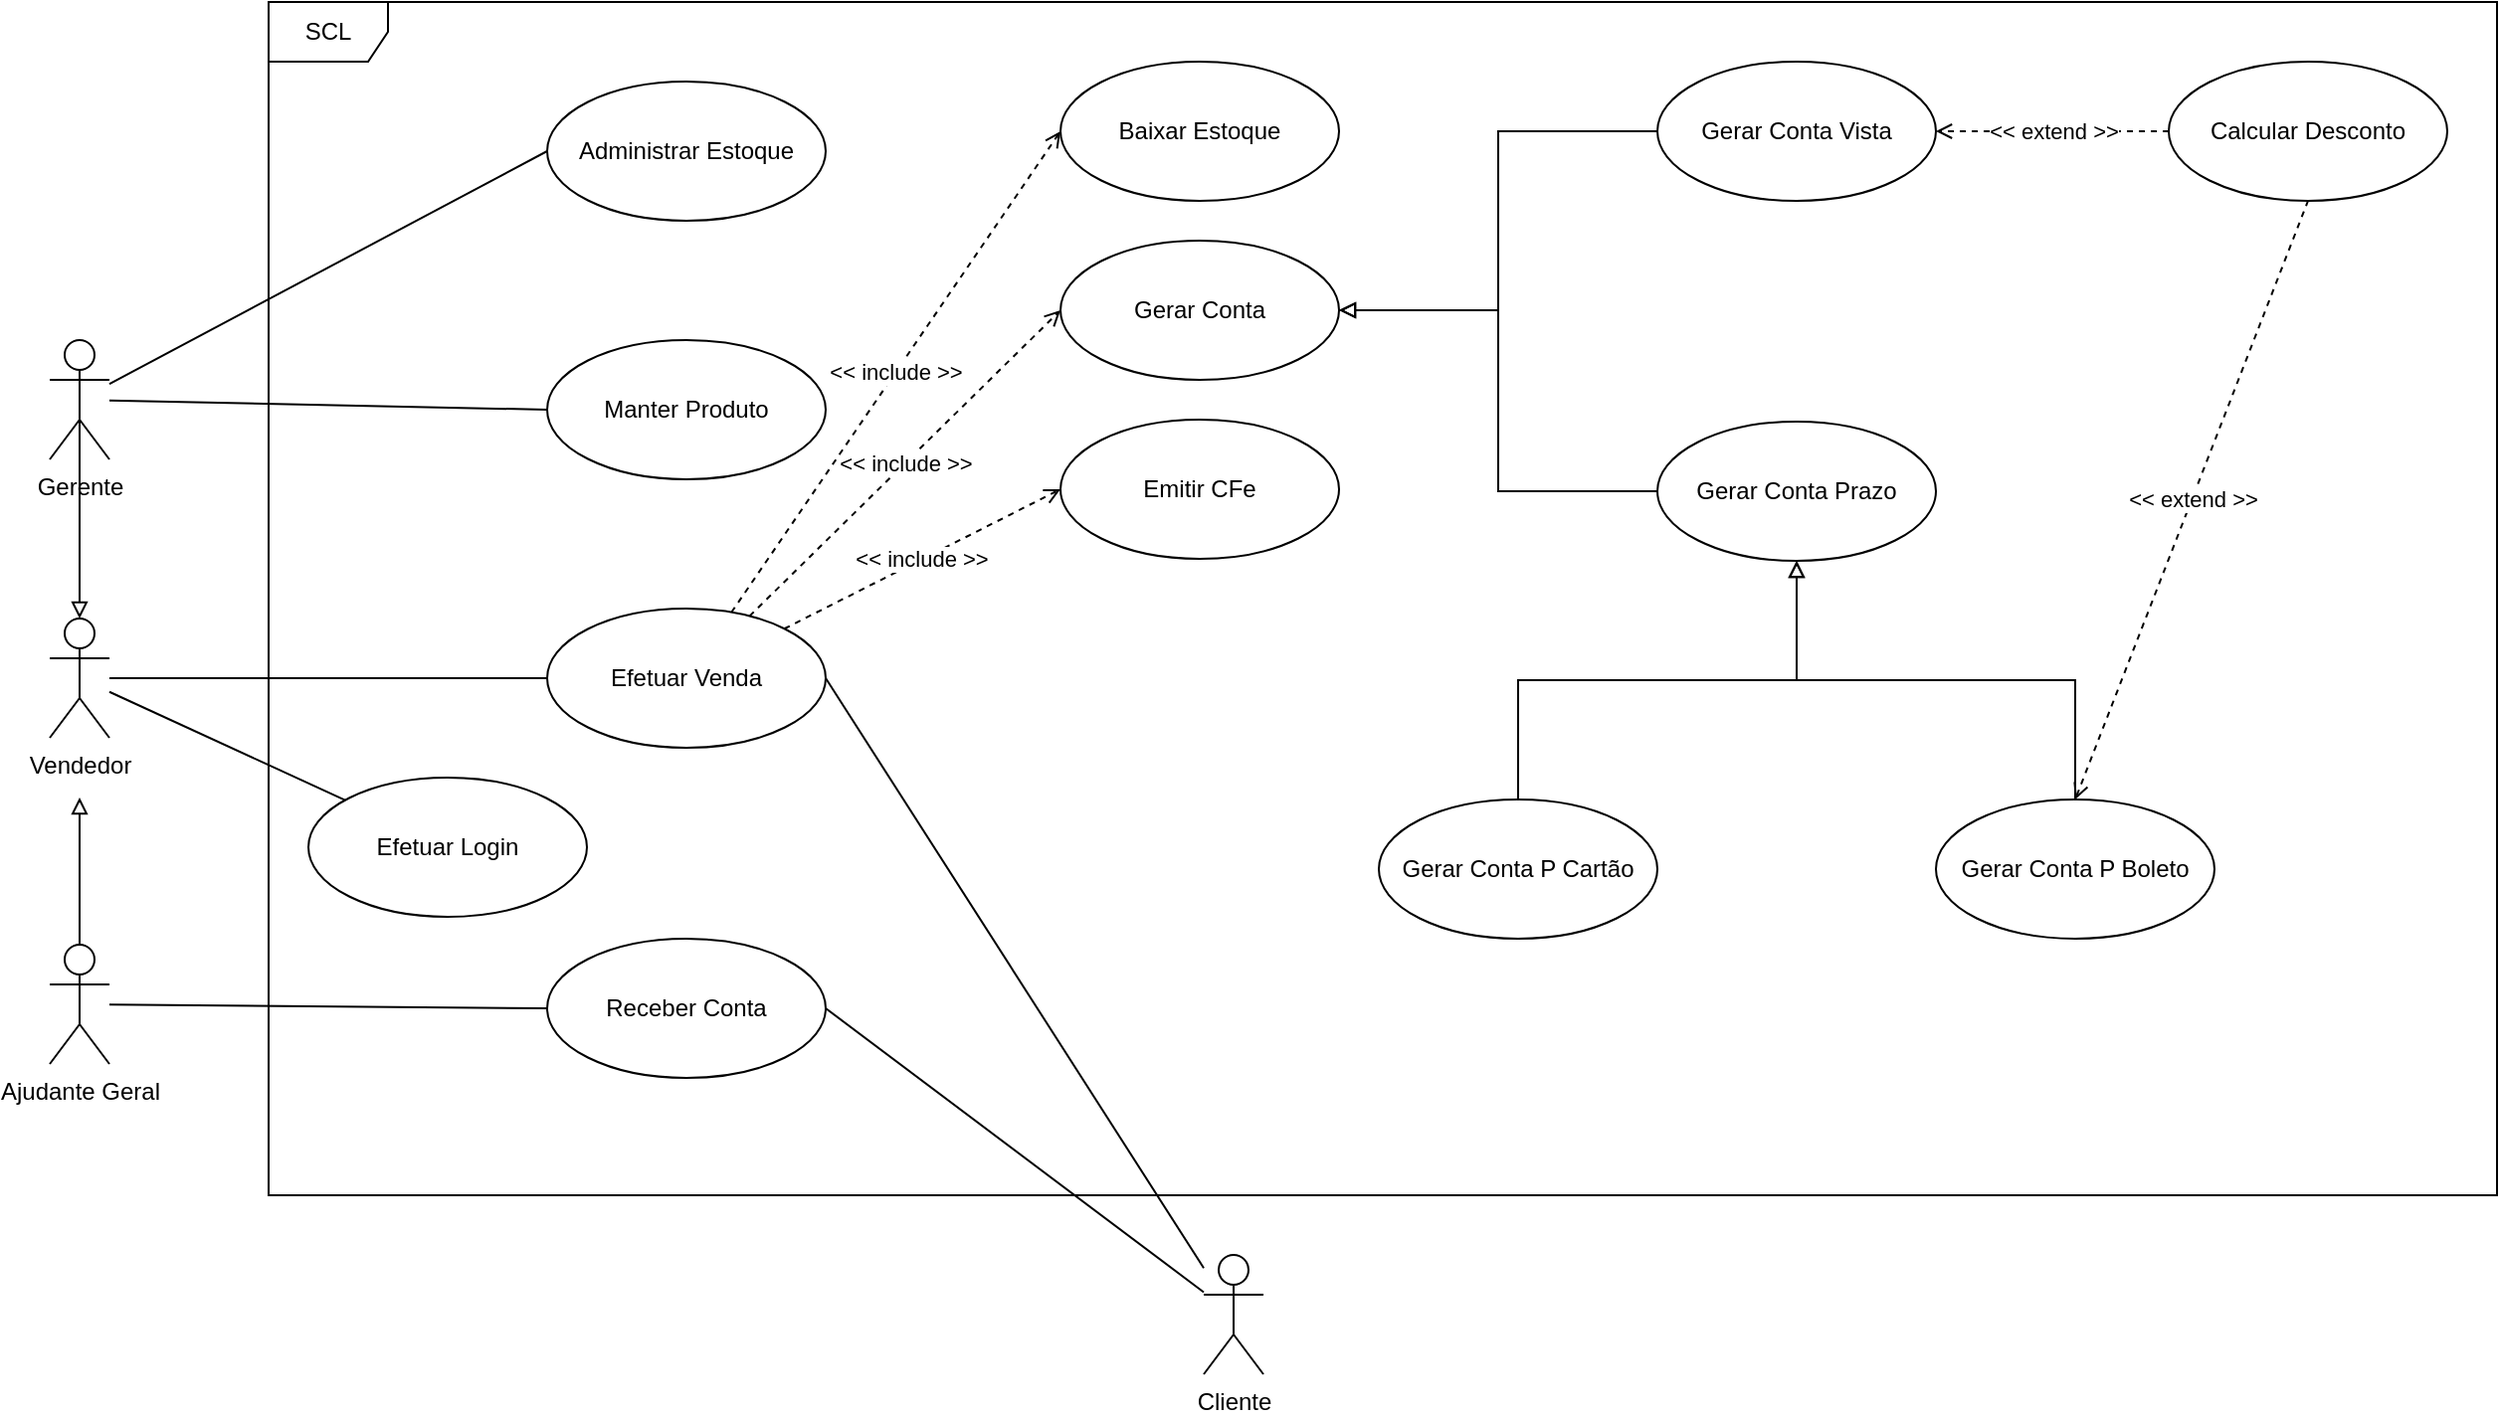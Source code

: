 <mxfile version="22.0.2" type="github">
  <diagram name="Page-1" id="uDGwgzd54vXaql_GKUdG">
    <mxGraphModel dx="1711" dy="1096" grid="1" gridSize="10" guides="1" tooltips="1" connect="1" arrows="1" fold="1" page="0" pageScale="1" pageWidth="850" pageHeight="1100" math="0" shadow="0">
      <root>
        <mxCell id="0" />
        <mxCell id="1" parent="0" />
        <mxCell id="JvDvLuI2Pq2bM0kV12Kc-3" style="rounded=0;orthogonalLoop=1;jettySize=auto;html=1;entryX=0;entryY=0.5;entryDx=0;entryDy=0;endArrow=none;endFill=0;" edge="1" parent="1" source="JvDvLuI2Pq2bM0kV12Kc-1" target="JvDvLuI2Pq2bM0kV12Kc-2">
          <mxGeometry relative="1" as="geometry" />
        </mxCell>
        <mxCell id="JvDvLuI2Pq2bM0kV12Kc-1" value="Vendedor" style="shape=umlActor;verticalLabelPosition=bottom;verticalAlign=top;html=1;strokeWidth=1;strokeColor=#000000;" vertex="1" parent="1">
          <mxGeometry x="-30" y="-50" width="30" height="60" as="geometry" />
        </mxCell>
        <mxCell id="JvDvLuI2Pq2bM0kV12Kc-21" value="&amp;lt;&amp;lt; include &amp;gt;&amp;gt;" style="rounded=0;orthogonalLoop=1;jettySize=auto;html=1;entryX=0;entryY=0.5;entryDx=0;entryDy=0;dashed=1;endArrow=open;endFill=0;" edge="1" parent="1" source="JvDvLuI2Pq2bM0kV12Kc-2" target="JvDvLuI2Pq2bM0kV12Kc-20">
          <mxGeometry relative="1" as="geometry" />
        </mxCell>
        <mxCell id="JvDvLuI2Pq2bM0kV12Kc-24" value="&amp;lt;&amp;lt; include &amp;gt;&amp;gt;" style="rounded=0;orthogonalLoop=1;jettySize=auto;html=1;entryX=0;entryY=0.5;entryDx=0;entryDy=0;dashed=1;endArrow=open;endFill=0;" edge="1" parent="1" source="JvDvLuI2Pq2bM0kV12Kc-2" target="JvDvLuI2Pq2bM0kV12Kc-22">
          <mxGeometry relative="1" as="geometry" />
        </mxCell>
        <mxCell id="JvDvLuI2Pq2bM0kV12Kc-25" value="&amp;lt;&amp;lt; include &amp;gt;&amp;gt;" style="rounded=0;orthogonalLoop=1;jettySize=auto;html=1;entryX=0;entryY=0.5;entryDx=0;entryDy=0;dashed=1;endArrow=open;endFill=0;" edge="1" parent="1" source="JvDvLuI2Pq2bM0kV12Kc-2" target="JvDvLuI2Pq2bM0kV12Kc-23">
          <mxGeometry relative="1" as="geometry" />
        </mxCell>
        <mxCell id="JvDvLuI2Pq2bM0kV12Kc-2" value="Efetuar Venda" style="ellipse;whiteSpace=wrap;html=1;" vertex="1" parent="1">
          <mxGeometry x="220" y="-55" width="140" height="70" as="geometry" />
        </mxCell>
        <mxCell id="JvDvLuI2Pq2bM0kV12Kc-7" style="rounded=0;orthogonalLoop=1;jettySize=auto;html=1;entryX=0;entryY=0.5;entryDx=0;entryDy=0;endArrow=none;endFill=0;" edge="1" parent="1" source="JvDvLuI2Pq2bM0kV12Kc-4" target="JvDvLuI2Pq2bM0kV12Kc-6">
          <mxGeometry relative="1" as="geometry" />
        </mxCell>
        <mxCell id="JvDvLuI2Pq2bM0kV12Kc-4" value="Ajudante Geral" style="shape=umlActor;verticalLabelPosition=bottom;verticalAlign=top;html=1;" vertex="1" parent="1">
          <mxGeometry x="-30" y="114" width="30" height="60" as="geometry" />
        </mxCell>
        <mxCell id="JvDvLuI2Pq2bM0kV12Kc-6" value="Receber Conta" style="ellipse;whiteSpace=wrap;html=1;" vertex="1" parent="1">
          <mxGeometry x="220" y="111" width="140" height="70" as="geometry" />
        </mxCell>
        <mxCell id="JvDvLuI2Pq2bM0kV12Kc-9" style="rounded=0;orthogonalLoop=1;jettySize=auto;html=1;endArrow=block;endFill=0;" edge="1" parent="1" source="JvDvLuI2Pq2bM0kV12Kc-4">
          <mxGeometry relative="1" as="geometry">
            <mxPoint x="-15" y="40" as="targetPoint" />
          </mxGeometry>
        </mxCell>
        <mxCell id="JvDvLuI2Pq2bM0kV12Kc-11" style="rounded=0;orthogonalLoop=1;jettySize=auto;html=1;exitX=0.5;exitY=0.5;exitDx=0;exitDy=0;exitPerimeter=0;endArrow=block;endFill=0;entryX=0.5;entryY=0;entryDx=0;entryDy=0;entryPerimeter=0;" edge="1" parent="1" source="JvDvLuI2Pq2bM0kV12Kc-10" target="JvDvLuI2Pq2bM0kV12Kc-1">
          <mxGeometry relative="1" as="geometry">
            <mxPoint x="-12" y="-60" as="targetPoint" />
          </mxGeometry>
        </mxCell>
        <mxCell id="JvDvLuI2Pq2bM0kV12Kc-13" style="rounded=0;orthogonalLoop=1;jettySize=auto;html=1;entryX=0;entryY=0.5;entryDx=0;entryDy=0;endArrow=none;endFill=0;" edge="1" parent="1" source="JvDvLuI2Pq2bM0kV12Kc-10" target="JvDvLuI2Pq2bM0kV12Kc-12">
          <mxGeometry relative="1" as="geometry" />
        </mxCell>
        <mxCell id="JvDvLuI2Pq2bM0kV12Kc-15" style="rounded=0;orthogonalLoop=1;jettySize=auto;html=1;entryX=0;entryY=0.5;entryDx=0;entryDy=0;endArrow=none;endFill=0;" edge="1" parent="1" source="JvDvLuI2Pq2bM0kV12Kc-10" target="JvDvLuI2Pq2bM0kV12Kc-14">
          <mxGeometry relative="1" as="geometry" />
        </mxCell>
        <mxCell id="JvDvLuI2Pq2bM0kV12Kc-10" value="Gerente" style="shape=umlActor;verticalLabelPosition=bottom;verticalAlign=top;html=1;" vertex="1" parent="1">
          <mxGeometry x="-30" y="-190" width="30" height="60" as="geometry" />
        </mxCell>
        <mxCell id="JvDvLuI2Pq2bM0kV12Kc-12" value="Manter Produto" style="ellipse;whiteSpace=wrap;html=1;" vertex="1" parent="1">
          <mxGeometry x="220" y="-190" width="140" height="70" as="geometry" />
        </mxCell>
        <mxCell id="JvDvLuI2Pq2bM0kV12Kc-14" value="Administrar Estoque" style="ellipse;whiteSpace=wrap;html=1;" vertex="1" parent="1">
          <mxGeometry x="220" y="-320" width="140" height="70" as="geometry" />
        </mxCell>
        <mxCell id="JvDvLuI2Pq2bM0kV12Kc-17" style="rounded=0;orthogonalLoop=1;jettySize=auto;html=1;entryX=1;entryY=0.5;entryDx=0;entryDy=0;endArrow=none;endFill=0;" edge="1" parent="1" source="JvDvLuI2Pq2bM0kV12Kc-16" target="JvDvLuI2Pq2bM0kV12Kc-2">
          <mxGeometry relative="1" as="geometry" />
        </mxCell>
        <mxCell id="JvDvLuI2Pq2bM0kV12Kc-18" style="rounded=0;orthogonalLoop=1;jettySize=auto;html=1;entryX=1;entryY=0.5;entryDx=0;entryDy=0;endArrow=none;endFill=0;" edge="1" parent="1" source="JvDvLuI2Pq2bM0kV12Kc-16" target="JvDvLuI2Pq2bM0kV12Kc-6">
          <mxGeometry relative="1" as="geometry" />
        </mxCell>
        <mxCell id="JvDvLuI2Pq2bM0kV12Kc-16" value="Cliente" style="shape=umlActor;verticalLabelPosition=bottom;verticalAlign=top;html=1;" vertex="1" parent="1">
          <mxGeometry x="550" y="270" width="30" height="60" as="geometry" />
        </mxCell>
        <mxCell id="JvDvLuI2Pq2bM0kV12Kc-20" value="Emitir CFe" style="ellipse;whiteSpace=wrap;html=1;" vertex="1" parent="1">
          <mxGeometry x="478" y="-150" width="140" height="70" as="geometry" />
        </mxCell>
        <mxCell id="JvDvLuI2Pq2bM0kV12Kc-22" value="Gerar Conta" style="ellipse;whiteSpace=wrap;html=1;" vertex="1" parent="1">
          <mxGeometry x="478" y="-240" width="140" height="70" as="geometry" />
        </mxCell>
        <mxCell id="JvDvLuI2Pq2bM0kV12Kc-23" value="Baixar Estoque" style="ellipse;whiteSpace=wrap;html=1;" vertex="1" parent="1">
          <mxGeometry x="478" y="-330" width="140" height="70" as="geometry" />
        </mxCell>
        <mxCell id="JvDvLuI2Pq2bM0kV12Kc-28" style="edgeStyle=orthogonalEdgeStyle;rounded=0;orthogonalLoop=1;jettySize=auto;html=1;entryX=1;entryY=0.5;entryDx=0;entryDy=0;endArrow=block;endFill=0;" edge="1" parent="1" source="JvDvLuI2Pq2bM0kV12Kc-26" target="JvDvLuI2Pq2bM0kV12Kc-22">
          <mxGeometry relative="1" as="geometry" />
        </mxCell>
        <mxCell id="JvDvLuI2Pq2bM0kV12Kc-26" value="Gerar Conta Vista" style="ellipse;whiteSpace=wrap;html=1;" vertex="1" parent="1">
          <mxGeometry x="778" y="-330" width="140" height="70" as="geometry" />
        </mxCell>
        <mxCell id="JvDvLuI2Pq2bM0kV12Kc-29" style="edgeStyle=orthogonalEdgeStyle;rounded=0;orthogonalLoop=1;jettySize=auto;html=1;entryX=1;entryY=0.5;entryDx=0;entryDy=0;endArrow=block;endFill=0;" edge="1" parent="1" source="JvDvLuI2Pq2bM0kV12Kc-27" target="JvDvLuI2Pq2bM0kV12Kc-22">
          <mxGeometry relative="1" as="geometry" />
        </mxCell>
        <mxCell id="JvDvLuI2Pq2bM0kV12Kc-27" value="&lt;span style=&quot;color: rgb(0, 0, 0); font-family: Helvetica; font-size: 12px; font-style: normal; font-variant-ligatures: normal; font-variant-caps: normal; font-weight: 400; letter-spacing: normal; orphans: 2; text-align: center; text-indent: 0px; text-transform: none; widows: 2; word-spacing: 0px; -webkit-text-stroke-width: 0px; background-color: rgb(255, 255, 255); text-decoration-thickness: initial; text-decoration-style: initial; text-decoration-color: initial; float: none; display: inline !important;&quot;&gt;Gerar Conta Prazo&lt;/span&gt;" style="ellipse;whiteSpace=wrap;html=1;" vertex="1" parent="1">
          <mxGeometry x="778" y="-149" width="140" height="70" as="geometry" />
        </mxCell>
        <mxCell id="JvDvLuI2Pq2bM0kV12Kc-31" value="&amp;lt;&amp;lt; extend &amp;gt;&amp;gt;" style="rounded=0;orthogonalLoop=1;jettySize=auto;html=1;entryX=1;entryY=0.5;entryDx=0;entryDy=0;dashed=1;endArrow=open;endFill=0;" edge="1" parent="1" source="JvDvLuI2Pq2bM0kV12Kc-30" target="JvDvLuI2Pq2bM0kV12Kc-26">
          <mxGeometry relative="1" as="geometry" />
        </mxCell>
        <mxCell id="JvDvLuI2Pq2bM0kV12Kc-30" value="Calcular Desconto" style="ellipse;whiteSpace=wrap;html=1;" vertex="1" parent="1">
          <mxGeometry x="1035" y="-330" width="140" height="70" as="geometry" />
        </mxCell>
        <mxCell id="JvDvLuI2Pq2bM0kV12Kc-37" style="edgeStyle=orthogonalEdgeStyle;rounded=0;orthogonalLoop=1;jettySize=auto;html=1;entryX=0.5;entryY=1;entryDx=0;entryDy=0;endArrow=block;endFill=0;" edge="1" parent="1" source="JvDvLuI2Pq2bM0kV12Kc-32" target="JvDvLuI2Pq2bM0kV12Kc-27">
          <mxGeometry relative="1" as="geometry" />
        </mxCell>
        <mxCell id="JvDvLuI2Pq2bM0kV12Kc-32" value="Gerar Conta P Cartão" style="ellipse;whiteSpace=wrap;html=1;" vertex="1" parent="1">
          <mxGeometry x="638" y="41" width="140" height="70" as="geometry" />
        </mxCell>
        <mxCell id="JvDvLuI2Pq2bM0kV12Kc-36" value="&amp;lt;&amp;lt; extend &amp;gt;&amp;gt;" style="rounded=0;orthogonalLoop=1;jettySize=auto;html=1;exitX=0.5;exitY=0;exitDx=0;exitDy=0;entryX=0.5;entryY=1;entryDx=0;entryDy=0;dashed=1;startArrow=open;startFill=0;endArrow=none;endFill=0;" edge="1" parent="1" source="JvDvLuI2Pq2bM0kV12Kc-33" target="JvDvLuI2Pq2bM0kV12Kc-30">
          <mxGeometry relative="1" as="geometry" />
        </mxCell>
        <mxCell id="JvDvLuI2Pq2bM0kV12Kc-38" style="edgeStyle=orthogonalEdgeStyle;rounded=0;orthogonalLoop=1;jettySize=auto;html=1;entryX=0.5;entryY=1;entryDx=0;entryDy=0;endArrow=block;endFill=0;" edge="1" parent="1" source="JvDvLuI2Pq2bM0kV12Kc-33" target="JvDvLuI2Pq2bM0kV12Kc-27">
          <mxGeometry relative="1" as="geometry" />
        </mxCell>
        <mxCell id="JvDvLuI2Pq2bM0kV12Kc-33" value="Gerar Conta P Boleto" style="ellipse;whiteSpace=wrap;html=1;" vertex="1" parent="1">
          <mxGeometry x="918" y="41" width="140" height="70" as="geometry" />
        </mxCell>
        <mxCell id="JvDvLuI2Pq2bM0kV12Kc-40" style="rounded=0;orthogonalLoop=1;jettySize=auto;html=1;endArrow=none;endFill=0;" edge="1" parent="1" source="JvDvLuI2Pq2bM0kV12Kc-39" target="JvDvLuI2Pq2bM0kV12Kc-1">
          <mxGeometry relative="1" as="geometry">
            <mxPoint x="-70" y="10" as="targetPoint" />
          </mxGeometry>
        </mxCell>
        <mxCell id="JvDvLuI2Pq2bM0kV12Kc-43" value="SCL" style="shape=umlFrame;whiteSpace=wrap;html=1;pointerEvents=0;" vertex="1" parent="1">
          <mxGeometry x="80" y="-360" width="1120" height="600" as="geometry" />
        </mxCell>
        <mxCell id="JvDvLuI2Pq2bM0kV12Kc-39" value="Efetuar Login" style="ellipse;whiteSpace=wrap;html=1;" vertex="1" parent="1">
          <mxGeometry x="100" y="30" width="140" height="70" as="geometry" />
        </mxCell>
      </root>
    </mxGraphModel>
  </diagram>
</mxfile>
